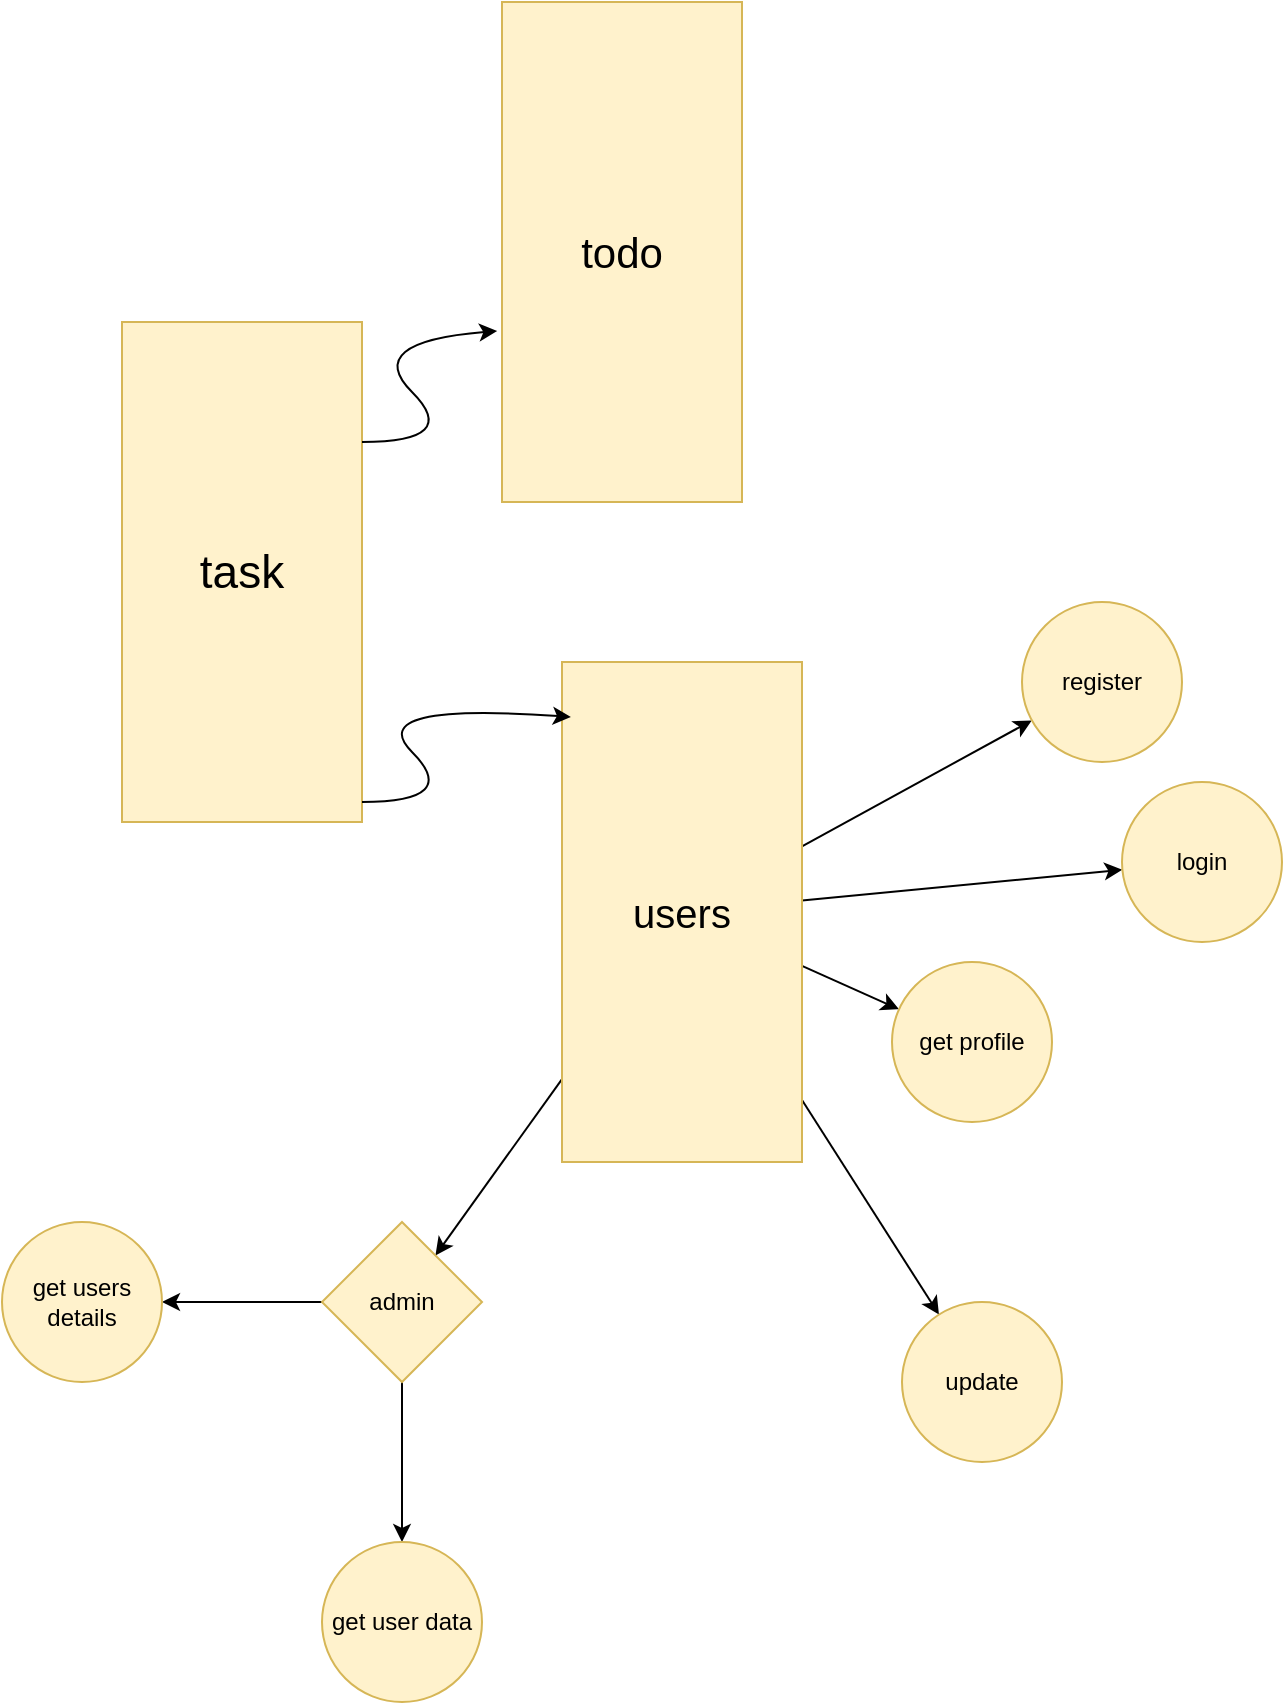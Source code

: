 <mxfile>
    <diagram id="Jd0zsryvzfVtB0bh-1Yk" name="Page-1">
        <mxGraphModel dx="1284" dy="547" grid="1" gridSize="10" guides="1" tooltips="1" connect="1" arrows="1" fold="1" page="1" pageScale="1" pageWidth="850" pageHeight="1100" math="0" shadow="0">
            <root>
                <mxCell id="0"/>
                <mxCell id="1" parent="0"/>
                <mxCell id="2" value="&lt;font style=&quot;font-size: 23px;&quot;&gt;task&lt;/font&gt;" style="rounded=0;whiteSpace=wrap;html=1;fillColor=#fff2cc;strokeColor=#d6b656;" parent="1" vertex="1">
                    <mxGeometry x="40" y="190" width="120" height="250" as="geometry"/>
                </mxCell>
                <mxCell id="10" value="" style="edgeStyle=none;html=1;" parent="1" source="3" target="9" edge="1">
                    <mxGeometry relative="1" as="geometry"/>
                </mxCell>
                <mxCell id="19" value="" style="edgeStyle=none;html=1;" parent="1" source="3" target="18" edge="1">
                    <mxGeometry relative="1" as="geometry"/>
                </mxCell>
                <mxCell id="21" value="" style="edgeStyle=none;html=1;" parent="1" source="3" target="20" edge="1">
                    <mxGeometry relative="1" as="geometry"/>
                </mxCell>
                <mxCell id="23" value="" style="edgeStyle=none;html=1;" parent="1" source="3" target="22" edge="1">
                    <mxGeometry relative="1" as="geometry"/>
                </mxCell>
                <mxCell id="25" value="" style="edgeStyle=none;html=1;" edge="1" parent="1" source="3" target="24">
                    <mxGeometry relative="1" as="geometry"/>
                </mxCell>
                <mxCell id="3" value="&lt;font style=&quot;font-size: 20px;&quot;&gt;users&lt;/font&gt;" style="rounded=0;whiteSpace=wrap;html=1;fillColor=#fff2cc;strokeColor=#d6b656;" parent="1" vertex="1">
                    <mxGeometry x="260" y="360" width="120" height="250" as="geometry"/>
                </mxCell>
                <mxCell id="4" value="&lt;font style=&quot;font-size: 21px;&quot;&gt;todo&lt;/font&gt;" style="rounded=0;whiteSpace=wrap;html=1;fillColor=#fff2cc;strokeColor=#d6b656;" parent="1" vertex="1">
                    <mxGeometry x="230" y="30" width="120" height="250" as="geometry"/>
                </mxCell>
                <mxCell id="6" value="" style="curved=1;endArrow=classic;html=1;entryX=-0.02;entryY=0.658;entryDx=0;entryDy=0;entryPerimeter=0;" parent="1" target="4" edge="1">
                    <mxGeometry width="50" height="50" relative="1" as="geometry">
                        <mxPoint x="160" y="250" as="sourcePoint"/>
                        <mxPoint x="210" y="200" as="targetPoint"/>
                        <Array as="points">
                            <mxPoint x="210" y="250"/>
                            <mxPoint x="160" y="200"/>
                        </Array>
                    </mxGeometry>
                </mxCell>
                <mxCell id="8" value="" style="curved=1;endArrow=classic;html=1;entryX=0.037;entryY=0.11;entryDx=0;entryDy=0;entryPerimeter=0;" parent="1" target="3" edge="1">
                    <mxGeometry width="50" height="50" relative="1" as="geometry">
                        <mxPoint x="160" y="430" as="sourcePoint"/>
                        <mxPoint x="210" y="380" as="targetPoint"/>
                        <Array as="points">
                            <mxPoint x="210" y="430"/>
                            <mxPoint x="160" y="380"/>
                        </Array>
                    </mxGeometry>
                </mxCell>
                <mxCell id="9" value="register" style="ellipse;whiteSpace=wrap;html=1;fillColor=#fff2cc;strokeColor=#d6b656;rounded=0;" parent="1" vertex="1">
                    <mxGeometry x="490" y="330" width="80" height="80" as="geometry"/>
                </mxCell>
                <mxCell id="18" value="login" style="ellipse;whiteSpace=wrap;html=1;fillColor=#fff2cc;strokeColor=#d6b656;rounded=0;" parent="1" vertex="1">
                    <mxGeometry x="540" y="420" width="80" height="80" as="geometry"/>
                </mxCell>
                <mxCell id="20" value="update" style="ellipse;whiteSpace=wrap;html=1;fillColor=#fff2cc;strokeColor=#d6b656;rounded=0;" parent="1" vertex="1">
                    <mxGeometry x="430" y="680" width="80" height="80" as="geometry"/>
                </mxCell>
                <mxCell id="22" value="get profile" style="ellipse;whiteSpace=wrap;html=1;fillColor=#fff2cc;strokeColor=#d6b656;rounded=0;" parent="1" vertex="1">
                    <mxGeometry x="425" y="510" width="80" height="80" as="geometry"/>
                </mxCell>
                <mxCell id="27" value="" style="edgeStyle=none;html=1;" edge="1" parent="1" source="24" target="26">
                    <mxGeometry relative="1" as="geometry"/>
                </mxCell>
                <mxCell id="29" value="" style="edgeStyle=none;html=1;" edge="1" parent="1" source="24" target="28">
                    <mxGeometry relative="1" as="geometry"/>
                </mxCell>
                <mxCell id="24" value="admin" style="rhombus;whiteSpace=wrap;html=1;fillColor=#fff2cc;strokeColor=#d6b656;rounded=0;" vertex="1" parent="1">
                    <mxGeometry x="140" y="640" width="80" height="80" as="geometry"/>
                </mxCell>
                <mxCell id="26" value="get users details" style="ellipse;whiteSpace=wrap;html=1;fillColor=#fff2cc;strokeColor=#d6b656;rounded=0;" vertex="1" parent="1">
                    <mxGeometry x="-20" y="640" width="80" height="80" as="geometry"/>
                </mxCell>
                <mxCell id="28" value="get user data" style="ellipse;whiteSpace=wrap;html=1;fillColor=#fff2cc;strokeColor=#d6b656;rounded=0;" vertex="1" parent="1">
                    <mxGeometry x="140" y="800" width="80" height="80" as="geometry"/>
                </mxCell>
            </root>
        </mxGraphModel>
    </diagram>
</mxfile>